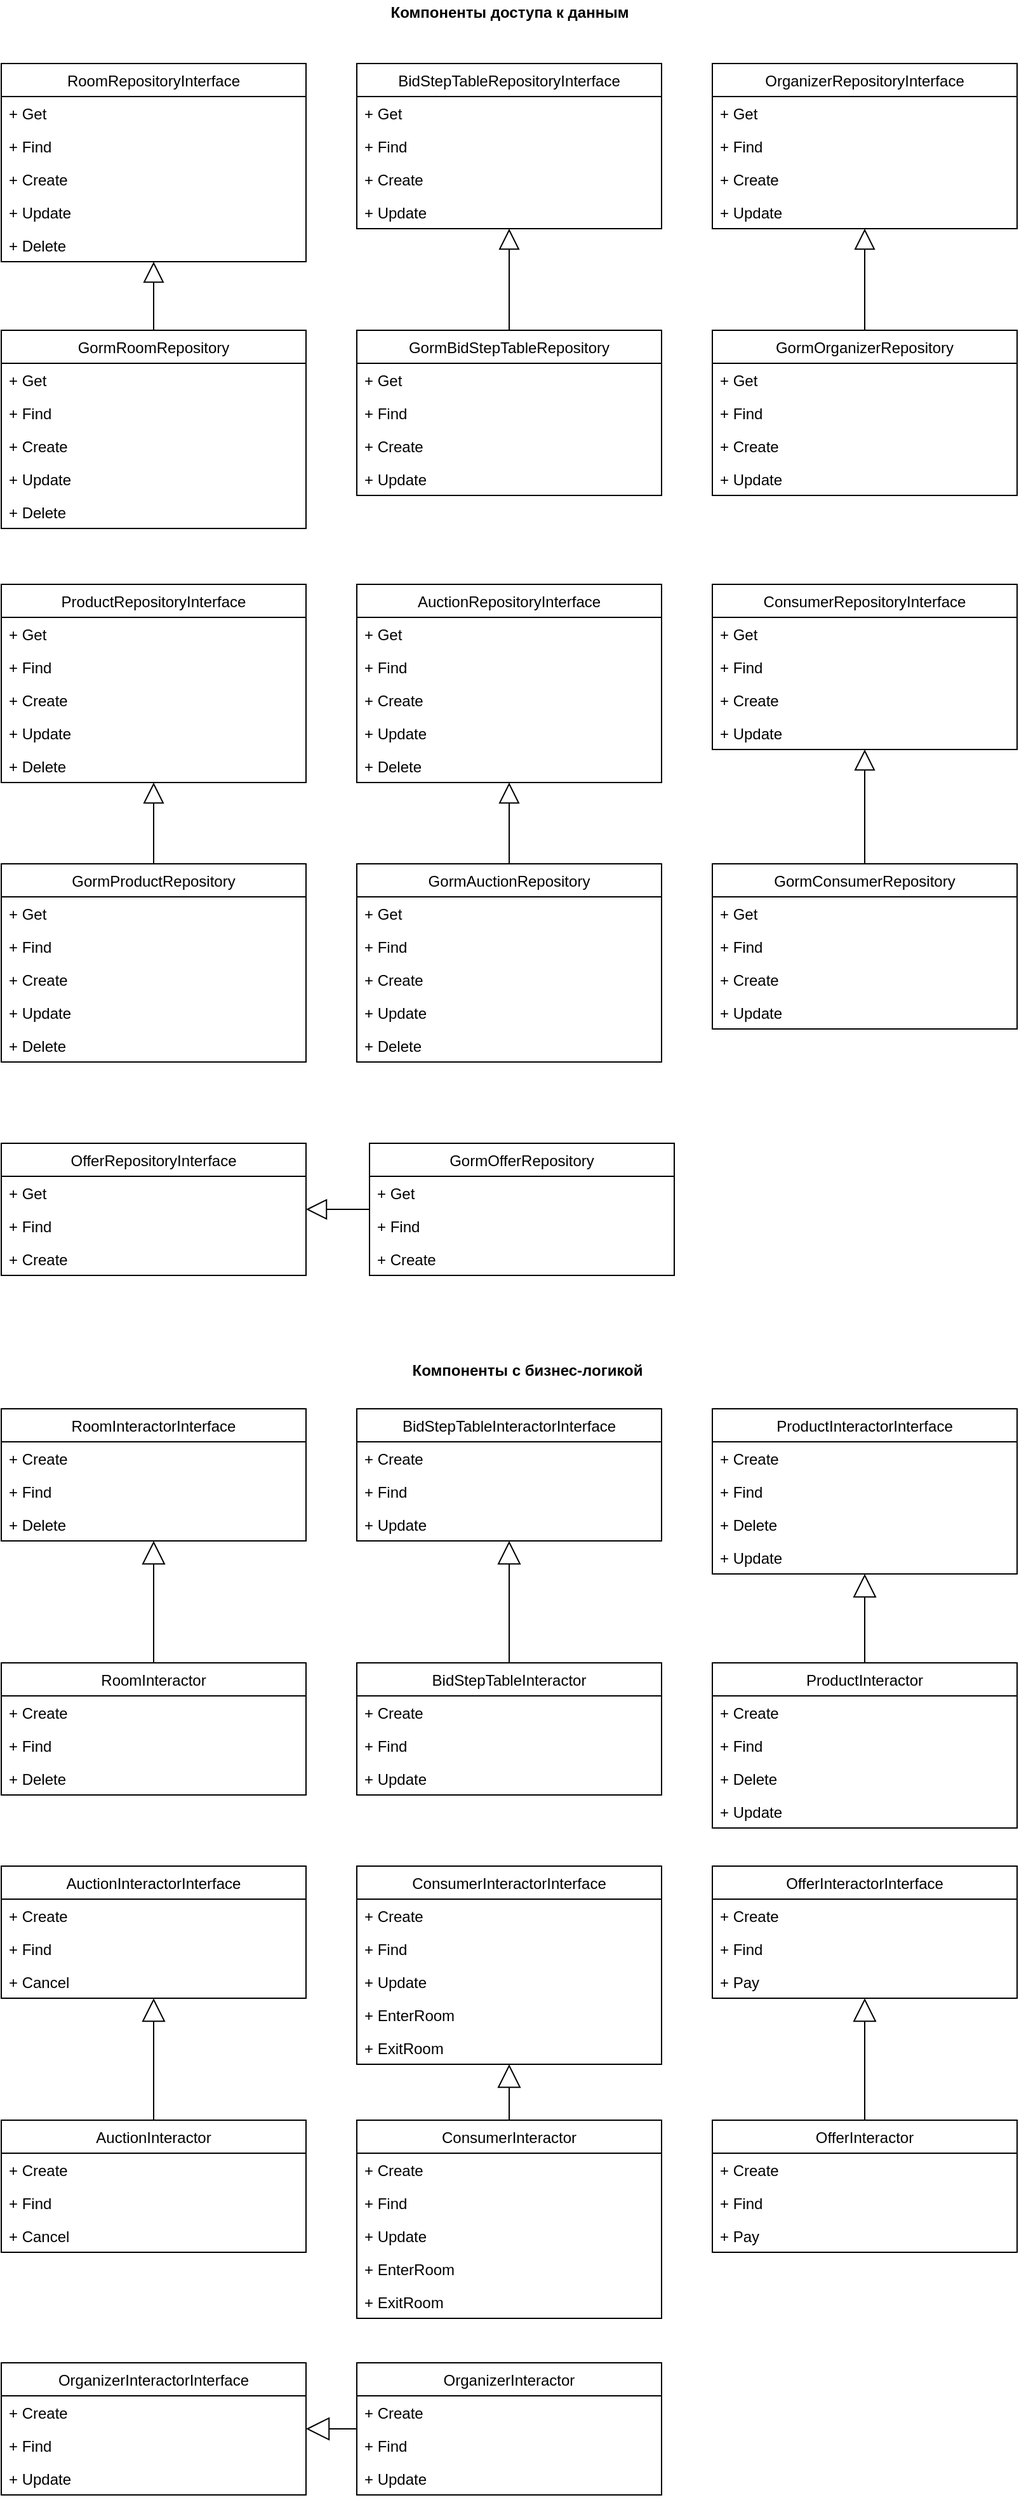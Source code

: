 <mxfile version="17.5.0" type="device"><diagram id="1EdDYHUcP6dk8ZHJQDpK" name="Page-1"><mxGraphModel dx="808" dy="583" grid="1" gridSize="10" guides="1" tooltips="1" connect="1" arrows="1" fold="1" page="1" pageScale="1" pageWidth="827" pageHeight="1169" math="0" shadow="0"><root><mxCell id="0"/><mxCell id="1" parent="0"/><mxCell id="aRIen4G2aJ0lKeGck7yN-6" value="RoomRepositoryInterface" style="swimlane;fontStyle=0;childLayout=stackLayout;horizontal=1;startSize=26;fillColor=none;horizontalStack=0;resizeParent=1;resizeParentMax=0;resizeLast=0;collapsible=1;marginBottom=0;" parent="1" vertex="1"><mxGeometry y="150" width="240" height="156" as="geometry"/></mxCell><mxCell id="aRIen4G2aJ0lKeGck7yN-12" value="+ Get" style="text;strokeColor=none;fillColor=none;align=left;verticalAlign=top;spacingLeft=4;spacingRight=4;overflow=hidden;rotatable=0;points=[[0,0.5],[1,0.5]];portConstraint=eastwest;" parent="aRIen4G2aJ0lKeGck7yN-6" vertex="1"><mxGeometry y="26" width="240" height="26" as="geometry"/></mxCell><mxCell id="aRIen4G2aJ0lKeGck7yN-26" value="+ Find" style="text;strokeColor=none;fillColor=none;align=left;verticalAlign=top;spacingLeft=4;spacingRight=4;overflow=hidden;rotatable=0;points=[[0,0.5],[1,0.5]];portConstraint=eastwest;" parent="aRIen4G2aJ0lKeGck7yN-6" vertex="1"><mxGeometry y="52" width="240" height="26" as="geometry"/></mxCell><mxCell id="aRIen4G2aJ0lKeGck7yN-9" value="+ Create" style="text;strokeColor=none;fillColor=none;align=left;verticalAlign=top;spacingLeft=4;spacingRight=4;overflow=hidden;rotatable=0;points=[[0,0.5],[1,0.5]];portConstraint=eastwest;" parent="aRIen4G2aJ0lKeGck7yN-6" vertex="1"><mxGeometry y="78" width="240" height="26" as="geometry"/></mxCell><mxCell id="yWlBC-J_F7Qb0hSJChbD-1" value="+ Update" style="text;strokeColor=none;fillColor=none;align=left;verticalAlign=top;spacingLeft=4;spacingRight=4;overflow=hidden;rotatable=0;points=[[0,0.5],[1,0.5]];portConstraint=eastwest;" vertex="1" parent="aRIen4G2aJ0lKeGck7yN-6"><mxGeometry y="104" width="240" height="26" as="geometry"/></mxCell><mxCell id="aRIen4G2aJ0lKeGck7yN-10" value="+ Delete" style="text;strokeColor=none;fillColor=none;align=left;verticalAlign=top;spacingLeft=4;spacingRight=4;overflow=hidden;rotatable=0;points=[[0,0.5],[1,0.5]];portConstraint=eastwest;" parent="aRIen4G2aJ0lKeGck7yN-6" vertex="1"><mxGeometry y="130" width="240" height="26" as="geometry"/></mxCell><mxCell id="aRIen4G2aJ0lKeGck7yN-19" style="edgeStyle=orthogonalEdgeStyle;rounded=0;orthogonalLoop=1;jettySize=auto;html=1;endArrow=block;endFill=0;endSize=14;" parent="1" source="aRIen4G2aJ0lKeGck7yN-14" target="aRIen4G2aJ0lKeGck7yN-6" edge="1"><mxGeometry relative="1" as="geometry"/></mxCell><mxCell id="aRIen4G2aJ0lKeGck7yN-14" value="GormRoomRepository" style="swimlane;fontStyle=0;childLayout=stackLayout;horizontal=1;startSize=26;fillColor=none;horizontalStack=0;resizeParent=1;resizeParentMax=0;resizeLast=0;collapsible=1;marginBottom=0;" parent="1" vertex="1"><mxGeometry y="360" width="240" height="156" as="geometry"/></mxCell><mxCell id="aRIen4G2aJ0lKeGck7yN-27" value="+ Get" style="text;strokeColor=none;fillColor=none;align=left;verticalAlign=top;spacingLeft=4;spacingRight=4;overflow=hidden;rotatable=0;points=[[0,0.5],[1,0.5]];portConstraint=eastwest;" parent="aRIen4G2aJ0lKeGck7yN-14" vertex="1"><mxGeometry y="26" width="240" height="26" as="geometry"/></mxCell><mxCell id="aRIen4G2aJ0lKeGck7yN-15" value="+ Find" style="text;strokeColor=none;fillColor=none;align=left;verticalAlign=top;spacingLeft=4;spacingRight=4;overflow=hidden;rotatable=0;points=[[0,0.5],[1,0.5]];portConstraint=eastwest;" parent="aRIen4G2aJ0lKeGck7yN-14" vertex="1"><mxGeometry y="52" width="240" height="26" as="geometry"/></mxCell><mxCell id="aRIen4G2aJ0lKeGck7yN-16" value="+ Create" style="text;strokeColor=none;fillColor=none;align=left;verticalAlign=top;spacingLeft=4;spacingRight=4;overflow=hidden;rotatable=0;points=[[0,0.5],[1,0.5]];portConstraint=eastwest;" parent="aRIen4G2aJ0lKeGck7yN-14" vertex="1"><mxGeometry y="78" width="240" height="26" as="geometry"/></mxCell><mxCell id="yWlBC-J_F7Qb0hSJChbD-2" value="+ Update" style="text;strokeColor=none;fillColor=none;align=left;verticalAlign=top;spacingLeft=4;spacingRight=4;overflow=hidden;rotatable=0;points=[[0,0.5],[1,0.5]];portConstraint=eastwest;" vertex="1" parent="aRIen4G2aJ0lKeGck7yN-14"><mxGeometry y="104" width="240" height="26" as="geometry"/></mxCell><mxCell id="aRIen4G2aJ0lKeGck7yN-17" value="+ Delete" style="text;strokeColor=none;fillColor=none;align=left;verticalAlign=top;spacingLeft=4;spacingRight=4;overflow=hidden;rotatable=0;points=[[0,0.5],[1,0.5]];portConstraint=eastwest;" parent="aRIen4G2aJ0lKeGck7yN-14" vertex="1"><mxGeometry y="130" width="240" height="26" as="geometry"/></mxCell><mxCell id="aRIen4G2aJ0lKeGck7yN-28" value="BidStepTableRepositoryInterface" style="swimlane;fontStyle=0;childLayout=stackLayout;horizontal=1;startSize=26;fillColor=none;horizontalStack=0;resizeParent=1;resizeParentMax=0;resizeLast=0;collapsible=1;marginBottom=0;" parent="1" vertex="1"><mxGeometry x="280" y="150" width="240" height="130" as="geometry"/></mxCell><mxCell id="aRIen4G2aJ0lKeGck7yN-29" value="+ Get" style="text;strokeColor=none;fillColor=none;align=left;verticalAlign=top;spacingLeft=4;spacingRight=4;overflow=hidden;rotatable=0;points=[[0,0.5],[1,0.5]];portConstraint=eastwest;" parent="aRIen4G2aJ0lKeGck7yN-28" vertex="1"><mxGeometry y="26" width="240" height="26" as="geometry"/></mxCell><mxCell id="aRIen4G2aJ0lKeGck7yN-30" value="+ Find" style="text;strokeColor=none;fillColor=none;align=left;verticalAlign=top;spacingLeft=4;spacingRight=4;overflow=hidden;rotatable=0;points=[[0,0.5],[1,0.5]];portConstraint=eastwest;" parent="aRIen4G2aJ0lKeGck7yN-28" vertex="1"><mxGeometry y="52" width="240" height="26" as="geometry"/></mxCell><mxCell id="aRIen4G2aJ0lKeGck7yN-31" value="+ Create" style="text;strokeColor=none;fillColor=none;align=left;verticalAlign=top;spacingLeft=4;spacingRight=4;overflow=hidden;rotatable=0;points=[[0,0.5],[1,0.5]];portConstraint=eastwest;" parent="aRIen4G2aJ0lKeGck7yN-28" vertex="1"><mxGeometry y="78" width="240" height="26" as="geometry"/></mxCell><mxCell id="yWlBC-J_F7Qb0hSJChbD-3" value="+ Update" style="text;strokeColor=none;fillColor=none;align=left;verticalAlign=top;spacingLeft=4;spacingRight=4;overflow=hidden;rotatable=0;points=[[0,0.5],[1,0.5]];portConstraint=eastwest;" vertex="1" parent="aRIen4G2aJ0lKeGck7yN-28"><mxGeometry y="104" width="240" height="26" as="geometry"/></mxCell><mxCell id="aRIen4G2aJ0lKeGck7yN-40" style="edgeStyle=orthogonalEdgeStyle;rounded=0;orthogonalLoop=1;jettySize=auto;html=1;endArrow=block;endFill=0;endSize=14;" parent="1" source="aRIen4G2aJ0lKeGck7yN-34" target="aRIen4G2aJ0lKeGck7yN-28" edge="1"><mxGeometry relative="1" as="geometry"/></mxCell><mxCell id="aRIen4G2aJ0lKeGck7yN-34" value="GormBidStepTableRepository" style="swimlane;fontStyle=0;childLayout=stackLayout;horizontal=1;startSize=26;fillColor=none;horizontalStack=0;resizeParent=1;resizeParentMax=0;resizeLast=0;collapsible=1;marginBottom=0;" parent="1" vertex="1"><mxGeometry x="280" y="360" width="240" height="130" as="geometry"/></mxCell><mxCell id="aRIen4G2aJ0lKeGck7yN-35" value="+ Get" style="text;strokeColor=none;fillColor=none;align=left;verticalAlign=top;spacingLeft=4;spacingRight=4;overflow=hidden;rotatable=0;points=[[0,0.5],[1,0.5]];portConstraint=eastwest;" parent="aRIen4G2aJ0lKeGck7yN-34" vertex="1"><mxGeometry y="26" width="240" height="26" as="geometry"/></mxCell><mxCell id="aRIen4G2aJ0lKeGck7yN-36" value="+ Find" style="text;strokeColor=none;fillColor=none;align=left;verticalAlign=top;spacingLeft=4;spacingRight=4;overflow=hidden;rotatable=0;points=[[0,0.5],[1,0.5]];portConstraint=eastwest;" parent="aRIen4G2aJ0lKeGck7yN-34" vertex="1"><mxGeometry y="52" width="240" height="26" as="geometry"/></mxCell><mxCell id="aRIen4G2aJ0lKeGck7yN-37" value="+ Create" style="text;strokeColor=none;fillColor=none;align=left;verticalAlign=top;spacingLeft=4;spacingRight=4;overflow=hidden;rotatable=0;points=[[0,0.5],[1,0.5]];portConstraint=eastwest;" parent="aRIen4G2aJ0lKeGck7yN-34" vertex="1"><mxGeometry y="78" width="240" height="26" as="geometry"/></mxCell><mxCell id="yWlBC-J_F7Qb0hSJChbD-4" value="+ Update" style="text;strokeColor=none;fillColor=none;align=left;verticalAlign=top;spacingLeft=4;spacingRight=4;overflow=hidden;rotatable=0;points=[[0,0.5],[1,0.5]];portConstraint=eastwest;" vertex="1" parent="aRIen4G2aJ0lKeGck7yN-34"><mxGeometry y="104" width="240" height="26" as="geometry"/></mxCell><mxCell id="aRIen4G2aJ0lKeGck7yN-63" value="ProductRepositoryInterface" style="swimlane;fontStyle=0;childLayout=stackLayout;horizontal=1;startSize=26;fillColor=none;horizontalStack=0;resizeParent=1;resizeParentMax=0;resizeLast=0;collapsible=1;marginBottom=0;" parent="1" vertex="1"><mxGeometry y="560" width="240" height="156" as="geometry"/></mxCell><mxCell id="aRIen4G2aJ0lKeGck7yN-64" value="+ Get" style="text;strokeColor=none;fillColor=none;align=left;verticalAlign=top;spacingLeft=4;spacingRight=4;overflow=hidden;rotatable=0;points=[[0,0.5],[1,0.5]];portConstraint=eastwest;" parent="aRIen4G2aJ0lKeGck7yN-63" vertex="1"><mxGeometry y="26" width="240" height="26" as="geometry"/></mxCell><mxCell id="aRIen4G2aJ0lKeGck7yN-65" value="+ Find" style="text;strokeColor=none;fillColor=none;align=left;verticalAlign=top;spacingLeft=4;spacingRight=4;overflow=hidden;rotatable=0;points=[[0,0.5],[1,0.5]];portConstraint=eastwest;" parent="aRIen4G2aJ0lKeGck7yN-63" vertex="1"><mxGeometry y="52" width="240" height="26" as="geometry"/></mxCell><mxCell id="aRIen4G2aJ0lKeGck7yN-66" value="+ Create" style="text;strokeColor=none;fillColor=none;align=left;verticalAlign=top;spacingLeft=4;spacingRight=4;overflow=hidden;rotatable=0;points=[[0,0.5],[1,0.5]];portConstraint=eastwest;" parent="aRIen4G2aJ0lKeGck7yN-63" vertex="1"><mxGeometry y="78" width="240" height="26" as="geometry"/></mxCell><mxCell id="aRIen4G2aJ0lKeGck7yN-67" value="+ Update" style="text;strokeColor=none;fillColor=none;align=left;verticalAlign=top;spacingLeft=4;spacingRight=4;overflow=hidden;rotatable=0;points=[[0,0.5],[1,0.5]];portConstraint=eastwest;" parent="aRIen4G2aJ0lKeGck7yN-63" vertex="1"><mxGeometry y="104" width="240" height="26" as="geometry"/></mxCell><mxCell id="aRIen4G2aJ0lKeGck7yN-68" value="+ Delete" style="text;strokeColor=none;fillColor=none;align=left;verticalAlign=top;spacingLeft=4;spacingRight=4;overflow=hidden;rotatable=0;points=[[0,0.5],[1,0.5]];portConstraint=eastwest;" parent="aRIen4G2aJ0lKeGck7yN-63" vertex="1"><mxGeometry y="130" width="240" height="26" as="geometry"/></mxCell><mxCell id="aRIen4G2aJ0lKeGck7yN-70" style="edgeStyle=orthogonalEdgeStyle;rounded=0;orthogonalLoop=1;jettySize=auto;html=1;endArrow=block;endFill=0;endSize=14;" parent="1" source="aRIen4G2aJ0lKeGck7yN-71" target="aRIen4G2aJ0lKeGck7yN-63" edge="1"><mxGeometry relative="1" as="geometry"/></mxCell><mxCell id="aRIen4G2aJ0lKeGck7yN-71" value="GormProductRepository" style="swimlane;fontStyle=0;childLayout=stackLayout;horizontal=1;startSize=26;fillColor=none;horizontalStack=0;resizeParent=1;resizeParentMax=0;resizeLast=0;collapsible=1;marginBottom=0;" parent="1" vertex="1"><mxGeometry y="780" width="240" height="156" as="geometry"/></mxCell><mxCell id="aRIen4G2aJ0lKeGck7yN-72" value="+ Get" style="text;strokeColor=none;fillColor=none;align=left;verticalAlign=top;spacingLeft=4;spacingRight=4;overflow=hidden;rotatable=0;points=[[0,0.5],[1,0.5]];portConstraint=eastwest;" parent="aRIen4G2aJ0lKeGck7yN-71" vertex="1"><mxGeometry y="26" width="240" height="26" as="geometry"/></mxCell><mxCell id="aRIen4G2aJ0lKeGck7yN-73" value="+ Find" style="text;strokeColor=none;fillColor=none;align=left;verticalAlign=top;spacingLeft=4;spacingRight=4;overflow=hidden;rotatable=0;points=[[0,0.5],[1,0.5]];portConstraint=eastwest;" parent="aRIen4G2aJ0lKeGck7yN-71" vertex="1"><mxGeometry y="52" width="240" height="26" as="geometry"/></mxCell><mxCell id="aRIen4G2aJ0lKeGck7yN-74" value="+ Create" style="text;strokeColor=none;fillColor=none;align=left;verticalAlign=top;spacingLeft=4;spacingRight=4;overflow=hidden;rotatable=0;points=[[0,0.5],[1,0.5]];portConstraint=eastwest;" parent="aRIen4G2aJ0lKeGck7yN-71" vertex="1"><mxGeometry y="78" width="240" height="26" as="geometry"/></mxCell><mxCell id="aRIen4G2aJ0lKeGck7yN-75" value="+ Update" style="text;strokeColor=none;fillColor=none;align=left;verticalAlign=top;spacingLeft=4;spacingRight=4;overflow=hidden;rotatable=0;points=[[0,0.5],[1,0.5]];portConstraint=eastwest;" parent="aRIen4G2aJ0lKeGck7yN-71" vertex="1"><mxGeometry y="104" width="240" height="26" as="geometry"/></mxCell><mxCell id="aRIen4G2aJ0lKeGck7yN-76" value="+ Delete" style="text;strokeColor=none;fillColor=none;align=left;verticalAlign=top;spacingLeft=4;spacingRight=4;overflow=hidden;rotatable=0;points=[[0,0.5],[1,0.5]];portConstraint=eastwest;" parent="aRIen4G2aJ0lKeGck7yN-71" vertex="1"><mxGeometry y="130" width="240" height="26" as="geometry"/></mxCell><mxCell id="aRIen4G2aJ0lKeGck7yN-93" value="AuctionRepositoryInterface" style="swimlane;fontStyle=0;childLayout=stackLayout;horizontal=1;startSize=26;fillColor=none;horizontalStack=0;resizeParent=1;resizeParentMax=0;resizeLast=0;collapsible=1;marginBottom=0;" parent="1" vertex="1"><mxGeometry x="280" y="560" width="240" height="156" as="geometry"/></mxCell><mxCell id="aRIen4G2aJ0lKeGck7yN-94" value="+ Get" style="text;strokeColor=none;fillColor=none;align=left;verticalAlign=top;spacingLeft=4;spacingRight=4;overflow=hidden;rotatable=0;points=[[0,0.5],[1,0.5]];portConstraint=eastwest;" parent="aRIen4G2aJ0lKeGck7yN-93" vertex="1"><mxGeometry y="26" width="240" height="26" as="geometry"/></mxCell><mxCell id="aRIen4G2aJ0lKeGck7yN-95" value="+ Find" style="text;strokeColor=none;fillColor=none;align=left;verticalAlign=top;spacingLeft=4;spacingRight=4;overflow=hidden;rotatable=0;points=[[0,0.5],[1,0.5]];portConstraint=eastwest;" parent="aRIen4G2aJ0lKeGck7yN-93" vertex="1"><mxGeometry y="52" width="240" height="26" as="geometry"/></mxCell><mxCell id="aRIen4G2aJ0lKeGck7yN-96" value="+ Create" style="text;strokeColor=none;fillColor=none;align=left;verticalAlign=top;spacingLeft=4;spacingRight=4;overflow=hidden;rotatable=0;points=[[0,0.5],[1,0.5]];portConstraint=eastwest;" parent="aRIen4G2aJ0lKeGck7yN-93" vertex="1"><mxGeometry y="78" width="240" height="26" as="geometry"/></mxCell><mxCell id="aRIen4G2aJ0lKeGck7yN-97" value="+ Update" style="text;strokeColor=none;fillColor=none;align=left;verticalAlign=top;spacingLeft=4;spacingRight=4;overflow=hidden;rotatable=0;points=[[0,0.5],[1,0.5]];portConstraint=eastwest;" parent="aRIen4G2aJ0lKeGck7yN-93" vertex="1"><mxGeometry y="104" width="240" height="26" as="geometry"/></mxCell><mxCell id="aRIen4G2aJ0lKeGck7yN-98" value="+ Delete" style="text;strokeColor=none;fillColor=none;align=left;verticalAlign=top;spacingLeft=4;spacingRight=4;overflow=hidden;rotatable=0;points=[[0,0.5],[1,0.5]];portConstraint=eastwest;" parent="aRIen4G2aJ0lKeGck7yN-93" vertex="1"><mxGeometry y="130" width="240" height="26" as="geometry"/></mxCell><mxCell id="aRIen4G2aJ0lKeGck7yN-100" style="edgeStyle=orthogonalEdgeStyle;rounded=0;orthogonalLoop=1;jettySize=auto;html=1;endArrow=block;endFill=0;endSize=14;" parent="1" source="aRIen4G2aJ0lKeGck7yN-101" target="aRIen4G2aJ0lKeGck7yN-93" edge="1"><mxGeometry relative="1" as="geometry"/></mxCell><mxCell id="aRIen4G2aJ0lKeGck7yN-101" value="GormAuctionRepository" style="swimlane;fontStyle=0;childLayout=stackLayout;horizontal=1;startSize=26;fillColor=none;horizontalStack=0;resizeParent=1;resizeParentMax=0;resizeLast=0;collapsible=1;marginBottom=0;" parent="1" vertex="1"><mxGeometry x="280" y="780" width="240" height="156" as="geometry"/></mxCell><mxCell id="aRIen4G2aJ0lKeGck7yN-102" value="+ Get" style="text;strokeColor=none;fillColor=none;align=left;verticalAlign=top;spacingLeft=4;spacingRight=4;overflow=hidden;rotatable=0;points=[[0,0.5],[1,0.5]];portConstraint=eastwest;" parent="aRIen4G2aJ0lKeGck7yN-101" vertex="1"><mxGeometry y="26" width="240" height="26" as="geometry"/></mxCell><mxCell id="aRIen4G2aJ0lKeGck7yN-103" value="+ Find" style="text;strokeColor=none;fillColor=none;align=left;verticalAlign=top;spacingLeft=4;spacingRight=4;overflow=hidden;rotatable=0;points=[[0,0.5],[1,0.5]];portConstraint=eastwest;" parent="aRIen4G2aJ0lKeGck7yN-101" vertex="1"><mxGeometry y="52" width="240" height="26" as="geometry"/></mxCell><mxCell id="aRIen4G2aJ0lKeGck7yN-104" value="+ Create" style="text;strokeColor=none;fillColor=none;align=left;verticalAlign=top;spacingLeft=4;spacingRight=4;overflow=hidden;rotatable=0;points=[[0,0.5],[1,0.5]];portConstraint=eastwest;" parent="aRIen4G2aJ0lKeGck7yN-101" vertex="1"><mxGeometry y="78" width="240" height="26" as="geometry"/></mxCell><mxCell id="aRIen4G2aJ0lKeGck7yN-105" value="+ Update" style="text;strokeColor=none;fillColor=none;align=left;verticalAlign=top;spacingLeft=4;spacingRight=4;overflow=hidden;rotatable=0;points=[[0,0.5],[1,0.5]];portConstraint=eastwest;" parent="aRIen4G2aJ0lKeGck7yN-101" vertex="1"><mxGeometry y="104" width="240" height="26" as="geometry"/></mxCell><mxCell id="aRIen4G2aJ0lKeGck7yN-106" value="+ Delete" style="text;strokeColor=none;fillColor=none;align=left;verticalAlign=top;spacingLeft=4;spacingRight=4;overflow=hidden;rotatable=0;points=[[0,0.5],[1,0.5]];portConstraint=eastwest;" parent="aRIen4G2aJ0lKeGck7yN-101" vertex="1"><mxGeometry y="130" width="240" height="26" as="geometry"/></mxCell><mxCell id="aRIen4G2aJ0lKeGck7yN-112" value="ConsumerRepositoryInterface" style="swimlane;fontStyle=0;childLayout=stackLayout;horizontal=1;startSize=26;fillColor=none;horizontalStack=0;resizeParent=1;resizeParentMax=0;resizeLast=0;collapsible=1;marginBottom=0;" parent="1" vertex="1"><mxGeometry x="560" y="560" width="240" height="130" as="geometry"/></mxCell><mxCell id="aRIen4G2aJ0lKeGck7yN-113" value="+ Get" style="text;strokeColor=none;fillColor=none;align=left;verticalAlign=top;spacingLeft=4;spacingRight=4;overflow=hidden;rotatable=0;points=[[0,0.5],[1,0.5]];portConstraint=eastwest;" parent="aRIen4G2aJ0lKeGck7yN-112" vertex="1"><mxGeometry y="26" width="240" height="26" as="geometry"/></mxCell><mxCell id="aRIen4G2aJ0lKeGck7yN-114" value="+ Find" style="text;strokeColor=none;fillColor=none;align=left;verticalAlign=top;spacingLeft=4;spacingRight=4;overflow=hidden;rotatable=0;points=[[0,0.5],[1,0.5]];portConstraint=eastwest;" parent="aRIen4G2aJ0lKeGck7yN-112" vertex="1"><mxGeometry y="52" width="240" height="26" as="geometry"/></mxCell><mxCell id="aRIen4G2aJ0lKeGck7yN-115" value="+ Create" style="text;strokeColor=none;fillColor=none;align=left;verticalAlign=top;spacingLeft=4;spacingRight=4;overflow=hidden;rotatable=0;points=[[0,0.5],[1,0.5]];portConstraint=eastwest;" parent="aRIen4G2aJ0lKeGck7yN-112" vertex="1"><mxGeometry y="78" width="240" height="26" as="geometry"/></mxCell><mxCell id="aRIen4G2aJ0lKeGck7yN-116" value="+ Update" style="text;strokeColor=none;fillColor=none;align=left;verticalAlign=top;spacingLeft=4;spacingRight=4;overflow=hidden;rotatable=0;points=[[0,0.5],[1,0.5]];portConstraint=eastwest;" parent="aRIen4G2aJ0lKeGck7yN-112" vertex="1"><mxGeometry y="104" width="240" height="26" as="geometry"/></mxCell><mxCell id="aRIen4G2aJ0lKeGck7yN-118" style="edgeStyle=orthogonalEdgeStyle;rounded=0;orthogonalLoop=1;jettySize=auto;html=1;endArrow=block;endFill=0;endSize=14;" parent="1" source="aRIen4G2aJ0lKeGck7yN-119" target="aRIen4G2aJ0lKeGck7yN-112" edge="1"><mxGeometry relative="1" as="geometry"/></mxCell><mxCell id="aRIen4G2aJ0lKeGck7yN-119" value="GormConsumerRepository" style="swimlane;fontStyle=0;childLayout=stackLayout;horizontal=1;startSize=26;fillColor=none;horizontalStack=0;resizeParent=1;resizeParentMax=0;resizeLast=0;collapsible=1;marginBottom=0;" parent="1" vertex="1"><mxGeometry x="560" y="780" width="240" height="130" as="geometry"/></mxCell><mxCell id="aRIen4G2aJ0lKeGck7yN-120" value="+ Get" style="text;strokeColor=none;fillColor=none;align=left;verticalAlign=top;spacingLeft=4;spacingRight=4;overflow=hidden;rotatable=0;points=[[0,0.5],[1,0.5]];portConstraint=eastwest;" parent="aRIen4G2aJ0lKeGck7yN-119" vertex="1"><mxGeometry y="26" width="240" height="26" as="geometry"/></mxCell><mxCell id="aRIen4G2aJ0lKeGck7yN-121" value="+ Find" style="text;strokeColor=none;fillColor=none;align=left;verticalAlign=top;spacingLeft=4;spacingRight=4;overflow=hidden;rotatable=0;points=[[0,0.5],[1,0.5]];portConstraint=eastwest;" parent="aRIen4G2aJ0lKeGck7yN-119" vertex="1"><mxGeometry y="52" width="240" height="26" as="geometry"/></mxCell><mxCell id="aRIen4G2aJ0lKeGck7yN-122" value="+ Create" style="text;strokeColor=none;fillColor=none;align=left;verticalAlign=top;spacingLeft=4;spacingRight=4;overflow=hidden;rotatable=0;points=[[0,0.5],[1,0.5]];portConstraint=eastwest;" parent="aRIen4G2aJ0lKeGck7yN-119" vertex="1"><mxGeometry y="78" width="240" height="26" as="geometry"/></mxCell><mxCell id="aRIen4G2aJ0lKeGck7yN-123" value="+ Update" style="text;strokeColor=none;fillColor=none;align=left;verticalAlign=top;spacingLeft=4;spacingRight=4;overflow=hidden;rotatable=0;points=[[0,0.5],[1,0.5]];portConstraint=eastwest;" parent="aRIen4G2aJ0lKeGck7yN-119" vertex="1"><mxGeometry y="104" width="240" height="26" as="geometry"/></mxCell><mxCell id="aRIen4G2aJ0lKeGck7yN-125" value="OfferRepositoryInterface" style="swimlane;fontStyle=0;childLayout=stackLayout;horizontal=1;startSize=26;fillColor=none;horizontalStack=0;resizeParent=1;resizeParentMax=0;resizeLast=0;collapsible=1;marginBottom=0;" parent="1" vertex="1"><mxGeometry y="1000" width="240" height="104" as="geometry"/></mxCell><mxCell id="aRIen4G2aJ0lKeGck7yN-126" value="+ Get" style="text;strokeColor=none;fillColor=none;align=left;verticalAlign=top;spacingLeft=4;spacingRight=4;overflow=hidden;rotatable=0;points=[[0,0.5],[1,0.5]];portConstraint=eastwest;" parent="aRIen4G2aJ0lKeGck7yN-125" vertex="1"><mxGeometry y="26" width="240" height="26" as="geometry"/></mxCell><mxCell id="aRIen4G2aJ0lKeGck7yN-127" value="+ Find" style="text;strokeColor=none;fillColor=none;align=left;verticalAlign=top;spacingLeft=4;spacingRight=4;overflow=hidden;rotatable=0;points=[[0,0.5],[1,0.5]];portConstraint=eastwest;" parent="aRIen4G2aJ0lKeGck7yN-125" vertex="1"><mxGeometry y="52" width="240" height="26" as="geometry"/></mxCell><mxCell id="aRIen4G2aJ0lKeGck7yN-128" value="+ Create" style="text;strokeColor=none;fillColor=none;align=left;verticalAlign=top;spacingLeft=4;spacingRight=4;overflow=hidden;rotatable=0;points=[[0,0.5],[1,0.5]];portConstraint=eastwest;" parent="aRIen4G2aJ0lKeGck7yN-125" vertex="1"><mxGeometry y="78" width="240" height="26" as="geometry"/></mxCell><mxCell id="aRIen4G2aJ0lKeGck7yN-130" style="edgeStyle=orthogonalEdgeStyle;rounded=0;orthogonalLoop=1;jettySize=auto;html=1;endArrow=block;endFill=0;endSize=14;" parent="1" source="aRIen4G2aJ0lKeGck7yN-131" target="aRIen4G2aJ0lKeGck7yN-125" edge="1"><mxGeometry relative="1" as="geometry"/></mxCell><mxCell id="aRIen4G2aJ0lKeGck7yN-131" value="GormOfferRepository" style="swimlane;fontStyle=0;childLayout=stackLayout;horizontal=1;startSize=26;fillColor=none;horizontalStack=0;resizeParent=1;resizeParentMax=0;resizeLast=0;collapsible=1;marginBottom=0;" parent="1" vertex="1"><mxGeometry x="290" y="1000" width="240" height="104" as="geometry"/></mxCell><mxCell id="aRIen4G2aJ0lKeGck7yN-132" value="+ Get" style="text;strokeColor=none;fillColor=none;align=left;verticalAlign=top;spacingLeft=4;spacingRight=4;overflow=hidden;rotatable=0;points=[[0,0.5],[1,0.5]];portConstraint=eastwest;" parent="aRIen4G2aJ0lKeGck7yN-131" vertex="1"><mxGeometry y="26" width="240" height="26" as="geometry"/></mxCell><mxCell id="aRIen4G2aJ0lKeGck7yN-133" value="+ Find" style="text;strokeColor=none;fillColor=none;align=left;verticalAlign=top;spacingLeft=4;spacingRight=4;overflow=hidden;rotatable=0;points=[[0,0.5],[1,0.5]];portConstraint=eastwest;" parent="aRIen4G2aJ0lKeGck7yN-131" vertex="1"><mxGeometry y="52" width="240" height="26" as="geometry"/></mxCell><mxCell id="aRIen4G2aJ0lKeGck7yN-134" value="+ Create" style="text;strokeColor=none;fillColor=none;align=left;verticalAlign=top;spacingLeft=4;spacingRight=4;overflow=hidden;rotatable=0;points=[[0,0.5],[1,0.5]];portConstraint=eastwest;" parent="aRIen4G2aJ0lKeGck7yN-131" vertex="1"><mxGeometry y="78" width="240" height="26" as="geometry"/></mxCell><mxCell id="aRIen4G2aJ0lKeGck7yN-136" value="&lt;b&gt;Компоненты доступа к данным&lt;/b&gt;" style="text;html=1;align=center;verticalAlign=middle;resizable=0;points=[];autosize=1;strokeColor=none;fillColor=none;" parent="1" vertex="1"><mxGeometry x="300" y="100" width="200" height="20" as="geometry"/></mxCell><mxCell id="aRIen4G2aJ0lKeGck7yN-137" value="&lt;b&gt;Компоненты с бизнес-логикой&lt;/b&gt;" style="text;html=1;align=center;verticalAlign=middle;resizable=0;points=[];autosize=1;strokeColor=none;fillColor=none;" parent="1" vertex="1"><mxGeometry x="314" y="1169" width="200" height="20" as="geometry"/></mxCell><mxCell id="aRIen4G2aJ0lKeGck7yN-139" value="RoomInteractorInterface" style="swimlane;fontStyle=0;childLayout=stackLayout;horizontal=1;startSize=26;fillColor=none;horizontalStack=0;resizeParent=1;resizeParentMax=0;resizeLast=0;collapsible=1;marginBottom=0;" parent="1" vertex="1"><mxGeometry y="1209" width="240" height="104" as="geometry"/></mxCell><mxCell id="aRIen4G2aJ0lKeGck7yN-140" value="+ Create" style="text;strokeColor=none;fillColor=none;align=left;verticalAlign=top;spacingLeft=4;spacingRight=4;overflow=hidden;rotatable=0;points=[[0,0.5],[1,0.5]];portConstraint=eastwest;" parent="aRIen4G2aJ0lKeGck7yN-139" vertex="1"><mxGeometry y="26" width="240" height="26" as="geometry"/></mxCell><mxCell id="aRIen4G2aJ0lKeGck7yN-144" value="+ Find" style="text;strokeColor=none;fillColor=none;align=left;verticalAlign=top;spacingLeft=4;spacingRight=4;overflow=hidden;rotatable=0;points=[[0,0.5],[1,0.5]];portConstraint=eastwest;" parent="aRIen4G2aJ0lKeGck7yN-139" vertex="1"><mxGeometry y="52" width="240" height="26" as="geometry"/></mxCell><mxCell id="aRIen4G2aJ0lKeGck7yN-145" value="+ Delete" style="text;strokeColor=none;fillColor=none;align=left;verticalAlign=top;spacingLeft=4;spacingRight=4;overflow=hidden;rotatable=0;points=[[0,0.5],[1,0.5]];portConstraint=eastwest;" parent="aRIen4G2aJ0lKeGck7yN-139" vertex="1"><mxGeometry y="78" width="240" height="26" as="geometry"/></mxCell><mxCell id="aRIen4G2aJ0lKeGck7yN-146" value="BidStepTableInteractorInterface" style="swimlane;fontStyle=0;childLayout=stackLayout;horizontal=1;startSize=26;fillColor=none;horizontalStack=0;resizeParent=1;resizeParentMax=0;resizeLast=0;collapsible=1;marginBottom=0;" parent="1" vertex="1"><mxGeometry x="280" y="1209" width="240" height="104" as="geometry"/></mxCell><mxCell id="aRIen4G2aJ0lKeGck7yN-147" value="+ Create" style="text;strokeColor=none;fillColor=none;align=left;verticalAlign=top;spacingLeft=4;spacingRight=4;overflow=hidden;rotatable=0;points=[[0,0.5],[1,0.5]];portConstraint=eastwest;" parent="aRIen4G2aJ0lKeGck7yN-146" vertex="1"><mxGeometry y="26" width="240" height="26" as="geometry"/></mxCell><mxCell id="aRIen4G2aJ0lKeGck7yN-148" value="+ Find" style="text;strokeColor=none;fillColor=none;align=left;verticalAlign=top;spacingLeft=4;spacingRight=4;overflow=hidden;rotatable=0;points=[[0,0.5],[1,0.5]];portConstraint=eastwest;" parent="aRIen4G2aJ0lKeGck7yN-146" vertex="1"><mxGeometry y="52" width="240" height="26" as="geometry"/></mxCell><mxCell id="aRIen4G2aJ0lKeGck7yN-149" value="+ Update" style="text;strokeColor=none;fillColor=none;align=left;verticalAlign=top;spacingLeft=4;spacingRight=4;overflow=hidden;rotatable=0;points=[[0,0.5],[1,0.5]];portConstraint=eastwest;" parent="aRIen4G2aJ0lKeGck7yN-146" vertex="1"><mxGeometry y="78" width="240" height="26" as="geometry"/></mxCell><mxCell id="aRIen4G2aJ0lKeGck7yN-150" value="ProductInteractorInterface" style="swimlane;fontStyle=0;childLayout=stackLayout;horizontal=1;startSize=26;fillColor=none;horizontalStack=0;resizeParent=1;resizeParentMax=0;resizeLast=0;collapsible=1;marginBottom=0;" parent="1" vertex="1"><mxGeometry x="560" y="1209" width="240" height="130" as="geometry"/></mxCell><mxCell id="aRIen4G2aJ0lKeGck7yN-151" value="+ Create" style="text;strokeColor=none;fillColor=none;align=left;verticalAlign=top;spacingLeft=4;spacingRight=4;overflow=hidden;rotatable=0;points=[[0,0.5],[1,0.5]];portConstraint=eastwest;" parent="aRIen4G2aJ0lKeGck7yN-150" vertex="1"><mxGeometry y="26" width="240" height="26" as="geometry"/></mxCell><mxCell id="aRIen4G2aJ0lKeGck7yN-154" value="+ Find" style="text;strokeColor=none;fillColor=none;align=left;verticalAlign=top;spacingLeft=4;spacingRight=4;overflow=hidden;rotatable=0;points=[[0,0.5],[1,0.5]];portConstraint=eastwest;" parent="aRIen4G2aJ0lKeGck7yN-150" vertex="1"><mxGeometry y="52" width="240" height="26" as="geometry"/></mxCell><mxCell id="aRIen4G2aJ0lKeGck7yN-152" value="+ Delete" style="text;strokeColor=none;fillColor=none;align=left;verticalAlign=top;spacingLeft=4;spacingRight=4;overflow=hidden;rotatable=0;points=[[0,0.5],[1,0.5]];portConstraint=eastwest;" parent="aRIen4G2aJ0lKeGck7yN-150" vertex="1"><mxGeometry y="78" width="240" height="26" as="geometry"/></mxCell><mxCell id="aRIen4G2aJ0lKeGck7yN-153" value="+ Update" style="text;strokeColor=none;fillColor=none;align=left;verticalAlign=top;spacingLeft=4;spacingRight=4;overflow=hidden;rotatable=0;points=[[0,0.5],[1,0.5]];portConstraint=eastwest;" parent="aRIen4G2aJ0lKeGck7yN-150" vertex="1"><mxGeometry y="104" width="240" height="26" as="geometry"/></mxCell><mxCell id="aRIen4G2aJ0lKeGck7yN-155" value="AuctionInteractorInterface" style="swimlane;fontStyle=0;childLayout=stackLayout;horizontal=1;startSize=26;fillColor=none;horizontalStack=0;resizeParent=1;resizeParentMax=0;resizeLast=0;collapsible=1;marginBottom=0;" parent="1" vertex="1"><mxGeometry y="1569" width="240" height="104" as="geometry"/></mxCell><mxCell id="aRIen4G2aJ0lKeGck7yN-156" value="+ Create" style="text;strokeColor=none;fillColor=none;align=left;verticalAlign=top;spacingLeft=4;spacingRight=4;overflow=hidden;rotatable=0;points=[[0,0.5],[1,0.5]];portConstraint=eastwest;" parent="aRIen4G2aJ0lKeGck7yN-155" vertex="1"><mxGeometry y="26" width="240" height="26" as="geometry"/></mxCell><mxCell id="aRIen4G2aJ0lKeGck7yN-157" value="+ Find" style="text;strokeColor=none;fillColor=none;align=left;verticalAlign=top;spacingLeft=4;spacingRight=4;overflow=hidden;rotatable=0;points=[[0,0.5],[1,0.5]];portConstraint=eastwest;" parent="aRIen4G2aJ0lKeGck7yN-155" vertex="1"><mxGeometry y="52" width="240" height="26" as="geometry"/></mxCell><mxCell id="aRIen4G2aJ0lKeGck7yN-158" value="+ Cancel" style="text;strokeColor=none;fillColor=none;align=left;verticalAlign=top;spacingLeft=4;spacingRight=4;overflow=hidden;rotatable=0;points=[[0,0.5],[1,0.5]];portConstraint=eastwest;" parent="aRIen4G2aJ0lKeGck7yN-155" vertex="1"><mxGeometry y="78" width="240" height="26" as="geometry"/></mxCell><mxCell id="aRIen4G2aJ0lKeGck7yN-159" value="ConsumerInteractorInterface" style="swimlane;fontStyle=0;childLayout=stackLayout;horizontal=1;startSize=26;fillColor=none;horizontalStack=0;resizeParent=1;resizeParentMax=0;resizeLast=0;collapsible=1;marginBottom=0;" parent="1" vertex="1"><mxGeometry x="280" y="1569" width="240" height="156" as="geometry"/></mxCell><mxCell id="aRIen4G2aJ0lKeGck7yN-160" value="+ Create" style="text;strokeColor=none;fillColor=none;align=left;verticalAlign=top;spacingLeft=4;spacingRight=4;overflow=hidden;rotatable=0;points=[[0,0.5],[1,0.5]];portConstraint=eastwest;" parent="aRIen4G2aJ0lKeGck7yN-159" vertex="1"><mxGeometry y="26" width="240" height="26" as="geometry"/></mxCell><mxCell id="aRIen4G2aJ0lKeGck7yN-161" value="+ Find" style="text;strokeColor=none;fillColor=none;align=left;verticalAlign=top;spacingLeft=4;spacingRight=4;overflow=hidden;rotatable=0;points=[[0,0.5],[1,0.5]];portConstraint=eastwest;" parent="aRIen4G2aJ0lKeGck7yN-159" vertex="1"><mxGeometry y="52" width="240" height="26" as="geometry"/></mxCell><mxCell id="yWlBC-J_F7Qb0hSJChbD-5" value="+ Update" style="text;strokeColor=none;fillColor=none;align=left;verticalAlign=top;spacingLeft=4;spacingRight=4;overflow=hidden;rotatable=0;points=[[0,0.5],[1,0.5]];portConstraint=eastwest;" vertex="1" parent="aRIen4G2aJ0lKeGck7yN-159"><mxGeometry y="78" width="240" height="26" as="geometry"/></mxCell><mxCell id="aRIen4G2aJ0lKeGck7yN-162" value="+ EnterRoom" style="text;strokeColor=none;fillColor=none;align=left;verticalAlign=top;spacingLeft=4;spacingRight=4;overflow=hidden;rotatable=0;points=[[0,0.5],[1,0.5]];portConstraint=eastwest;" parent="aRIen4G2aJ0lKeGck7yN-159" vertex="1"><mxGeometry y="104" width="240" height="26" as="geometry"/></mxCell><mxCell id="aRIen4G2aJ0lKeGck7yN-167" value="+ ExitRoom" style="text;strokeColor=none;fillColor=none;align=left;verticalAlign=top;spacingLeft=4;spacingRight=4;overflow=hidden;rotatable=0;points=[[0,0.5],[1,0.5]];portConstraint=eastwest;" parent="aRIen4G2aJ0lKeGck7yN-159" vertex="1"><mxGeometry y="130" width="240" height="26" as="geometry"/></mxCell><mxCell id="aRIen4G2aJ0lKeGck7yN-169" value="OrganizerRepositoryInterface" style="swimlane;fontStyle=0;childLayout=stackLayout;horizontal=1;startSize=26;fillColor=none;horizontalStack=0;resizeParent=1;resizeParentMax=0;resizeLast=0;collapsible=1;marginBottom=0;" parent="1" vertex="1"><mxGeometry x="560" y="150" width="240" height="130" as="geometry"/></mxCell><mxCell id="aRIen4G2aJ0lKeGck7yN-170" value="+ Get" style="text;strokeColor=none;fillColor=none;align=left;verticalAlign=top;spacingLeft=4;spacingRight=4;overflow=hidden;rotatable=0;points=[[0,0.5],[1,0.5]];portConstraint=eastwest;" parent="aRIen4G2aJ0lKeGck7yN-169" vertex="1"><mxGeometry y="26" width="240" height="26" as="geometry"/></mxCell><mxCell id="aRIen4G2aJ0lKeGck7yN-171" value="+ Find" style="text;strokeColor=none;fillColor=none;align=left;verticalAlign=top;spacingLeft=4;spacingRight=4;overflow=hidden;rotatable=0;points=[[0,0.5],[1,0.5]];portConstraint=eastwest;" parent="aRIen4G2aJ0lKeGck7yN-169" vertex="1"><mxGeometry y="52" width="240" height="26" as="geometry"/></mxCell><mxCell id="aRIen4G2aJ0lKeGck7yN-172" value="+ Create" style="text;strokeColor=none;fillColor=none;align=left;verticalAlign=top;spacingLeft=4;spacingRight=4;overflow=hidden;rotatable=0;points=[[0,0.5],[1,0.5]];portConstraint=eastwest;" parent="aRIen4G2aJ0lKeGck7yN-169" vertex="1"><mxGeometry y="78" width="240" height="26" as="geometry"/></mxCell><mxCell id="aRIen4G2aJ0lKeGck7yN-178" value="+ Update" style="text;strokeColor=none;fillColor=none;align=left;verticalAlign=top;spacingLeft=4;spacingRight=4;overflow=hidden;rotatable=0;points=[[0,0.5],[1,0.5]];portConstraint=eastwest;" parent="aRIen4G2aJ0lKeGck7yN-169" vertex="1"><mxGeometry y="104" width="240" height="26" as="geometry"/></mxCell><mxCell id="aRIen4G2aJ0lKeGck7yN-173" style="edgeStyle=orthogonalEdgeStyle;rounded=0;orthogonalLoop=1;jettySize=auto;html=1;endArrow=block;endFill=0;endSize=14;" parent="1" source="aRIen4G2aJ0lKeGck7yN-174" target="aRIen4G2aJ0lKeGck7yN-169" edge="1"><mxGeometry relative="1" as="geometry"/></mxCell><mxCell id="aRIen4G2aJ0lKeGck7yN-174" value="GormOrganizerRepository" style="swimlane;fontStyle=0;childLayout=stackLayout;horizontal=1;startSize=26;fillColor=none;horizontalStack=0;resizeParent=1;resizeParentMax=0;resizeLast=0;collapsible=1;marginBottom=0;" parent="1" vertex="1"><mxGeometry x="560" y="360" width="240" height="130" as="geometry"/></mxCell><mxCell id="aRIen4G2aJ0lKeGck7yN-175" value="+ Get" style="text;strokeColor=none;fillColor=none;align=left;verticalAlign=top;spacingLeft=4;spacingRight=4;overflow=hidden;rotatable=0;points=[[0,0.5],[1,0.5]];portConstraint=eastwest;" parent="aRIen4G2aJ0lKeGck7yN-174" vertex="1"><mxGeometry y="26" width="240" height="26" as="geometry"/></mxCell><mxCell id="aRIen4G2aJ0lKeGck7yN-176" value="+ Find" style="text;strokeColor=none;fillColor=none;align=left;verticalAlign=top;spacingLeft=4;spacingRight=4;overflow=hidden;rotatable=0;points=[[0,0.5],[1,0.5]];portConstraint=eastwest;" parent="aRIen4G2aJ0lKeGck7yN-174" vertex="1"><mxGeometry y="52" width="240" height="26" as="geometry"/></mxCell><mxCell id="aRIen4G2aJ0lKeGck7yN-177" value="+ Create" style="text;strokeColor=none;fillColor=none;align=left;verticalAlign=top;spacingLeft=4;spacingRight=4;overflow=hidden;rotatable=0;points=[[0,0.5],[1,0.5]];portConstraint=eastwest;" parent="aRIen4G2aJ0lKeGck7yN-174" vertex="1"><mxGeometry y="78" width="240" height="26" as="geometry"/></mxCell><mxCell id="aRIen4G2aJ0lKeGck7yN-179" value="+ Update" style="text;strokeColor=none;fillColor=none;align=left;verticalAlign=top;spacingLeft=4;spacingRight=4;overflow=hidden;rotatable=0;points=[[0,0.5],[1,0.5]];portConstraint=eastwest;" parent="aRIen4G2aJ0lKeGck7yN-174" vertex="1"><mxGeometry y="104" width="240" height="26" as="geometry"/></mxCell><mxCell id="aRIen4G2aJ0lKeGck7yN-181" value="OfferInteractorInterface" style="swimlane;fontStyle=0;childLayout=stackLayout;horizontal=1;startSize=26;fillColor=none;horizontalStack=0;resizeParent=1;resizeParentMax=0;resizeLast=0;collapsible=1;marginBottom=0;" parent="1" vertex="1"><mxGeometry x="560" y="1569" width="240" height="104" as="geometry"/></mxCell><mxCell id="aRIen4G2aJ0lKeGck7yN-182" value="+ Create" style="text;strokeColor=none;fillColor=none;align=left;verticalAlign=top;spacingLeft=4;spacingRight=4;overflow=hidden;rotatable=0;points=[[0,0.5],[1,0.5]];portConstraint=eastwest;" parent="aRIen4G2aJ0lKeGck7yN-181" vertex="1"><mxGeometry y="26" width="240" height="26" as="geometry"/></mxCell><mxCell id="aRIen4G2aJ0lKeGck7yN-183" value="+ Find" style="text;strokeColor=none;fillColor=none;align=left;verticalAlign=top;spacingLeft=4;spacingRight=4;overflow=hidden;rotatable=0;points=[[0,0.5],[1,0.5]];portConstraint=eastwest;" parent="aRIen4G2aJ0lKeGck7yN-181" vertex="1"><mxGeometry y="52" width="240" height="26" as="geometry"/></mxCell><mxCell id="aRIen4G2aJ0lKeGck7yN-184" value="+ Pay" style="text;strokeColor=none;fillColor=none;align=left;verticalAlign=top;spacingLeft=4;spacingRight=4;overflow=hidden;rotatable=0;points=[[0,0.5],[1,0.5]];portConstraint=eastwest;" parent="aRIen4G2aJ0lKeGck7yN-181" vertex="1"><mxGeometry y="78" width="240" height="26" as="geometry"/></mxCell><mxCell id="aRIen4G2aJ0lKeGck7yN-186" value="OrganizerInteractorInterface" style="swimlane;fontStyle=0;childLayout=stackLayout;horizontal=1;startSize=26;fillColor=none;horizontalStack=0;resizeParent=1;resizeParentMax=0;resizeLast=0;collapsible=1;marginBottom=0;" parent="1" vertex="1"><mxGeometry y="1960" width="240" height="104" as="geometry"/></mxCell><mxCell id="aRIen4G2aJ0lKeGck7yN-187" value="+ Create" style="text;strokeColor=none;fillColor=none;align=left;verticalAlign=top;spacingLeft=4;spacingRight=4;overflow=hidden;rotatable=0;points=[[0,0.5],[1,0.5]];portConstraint=eastwest;" parent="aRIen4G2aJ0lKeGck7yN-186" vertex="1"><mxGeometry y="26" width="240" height="26" as="geometry"/></mxCell><mxCell id="aRIen4G2aJ0lKeGck7yN-188" value="+ Find" style="text;strokeColor=none;fillColor=none;align=left;verticalAlign=top;spacingLeft=4;spacingRight=4;overflow=hidden;rotatable=0;points=[[0,0.5],[1,0.5]];portConstraint=eastwest;" parent="aRIen4G2aJ0lKeGck7yN-186" vertex="1"><mxGeometry y="52" width="240" height="26" as="geometry"/></mxCell><mxCell id="aRIen4G2aJ0lKeGck7yN-190" value="+ Update" style="text;strokeColor=none;fillColor=none;align=left;verticalAlign=top;spacingLeft=4;spacingRight=4;overflow=hidden;rotatable=0;points=[[0,0.5],[1,0.5]];portConstraint=eastwest;" parent="aRIen4G2aJ0lKeGck7yN-186" vertex="1"><mxGeometry y="78" width="240" height="26" as="geometry"/></mxCell><mxCell id="eLO9UtGat2_yuDePX3yN-5" style="edgeStyle=orthogonalEdgeStyle;rounded=0;orthogonalLoop=1;jettySize=auto;html=1;endArrow=block;endFill=0;endSize=16;" parent="1" source="eLO9UtGat2_yuDePX3yN-1" target="aRIen4G2aJ0lKeGck7yN-186" edge="1"><mxGeometry relative="1" as="geometry"/></mxCell><mxCell id="eLO9UtGat2_yuDePX3yN-1" value="OrganizerInteractor" style="swimlane;fontStyle=0;childLayout=stackLayout;horizontal=1;startSize=26;fillColor=none;horizontalStack=0;resizeParent=1;resizeParentMax=0;resizeLast=0;collapsible=1;marginBottom=0;" parent="1" vertex="1"><mxGeometry x="280" y="1960" width="240" height="104" as="geometry"/></mxCell><mxCell id="eLO9UtGat2_yuDePX3yN-2" value="+ Create" style="text;strokeColor=none;fillColor=none;align=left;verticalAlign=top;spacingLeft=4;spacingRight=4;overflow=hidden;rotatable=0;points=[[0,0.5],[1,0.5]];portConstraint=eastwest;" parent="eLO9UtGat2_yuDePX3yN-1" vertex="1"><mxGeometry y="26" width="240" height="26" as="geometry"/></mxCell><mxCell id="eLO9UtGat2_yuDePX3yN-3" value="+ Find" style="text;strokeColor=none;fillColor=none;align=left;verticalAlign=top;spacingLeft=4;spacingRight=4;overflow=hidden;rotatable=0;points=[[0,0.5],[1,0.5]];portConstraint=eastwest;" parent="eLO9UtGat2_yuDePX3yN-1" vertex="1"><mxGeometry y="52" width="240" height="26" as="geometry"/></mxCell><mxCell id="eLO9UtGat2_yuDePX3yN-4" value="+ Update" style="text;strokeColor=none;fillColor=none;align=left;verticalAlign=top;spacingLeft=4;spacingRight=4;overflow=hidden;rotatable=0;points=[[0,0.5],[1,0.5]];portConstraint=eastwest;" parent="eLO9UtGat2_yuDePX3yN-1" vertex="1"><mxGeometry y="78" width="240" height="26" as="geometry"/></mxCell><mxCell id="eLO9UtGat2_yuDePX3yN-19" style="edgeStyle=orthogonalEdgeStyle;rounded=0;orthogonalLoop=1;jettySize=auto;html=1;endArrow=block;endFill=0;endSize=16;" parent="1" source="eLO9UtGat2_yuDePX3yN-6" target="aRIen4G2aJ0lKeGck7yN-155" edge="1"><mxGeometry relative="1" as="geometry"/></mxCell><mxCell id="eLO9UtGat2_yuDePX3yN-6" value="AuctionInteractor" style="swimlane;fontStyle=0;childLayout=stackLayout;horizontal=1;startSize=26;fillColor=none;horizontalStack=0;resizeParent=1;resizeParentMax=0;resizeLast=0;collapsible=1;marginBottom=0;" parent="1" vertex="1"><mxGeometry y="1769" width="240" height="104" as="geometry"/></mxCell><mxCell id="eLO9UtGat2_yuDePX3yN-7" value="+ Create" style="text;strokeColor=none;fillColor=none;align=left;verticalAlign=top;spacingLeft=4;spacingRight=4;overflow=hidden;rotatable=0;points=[[0,0.5],[1,0.5]];portConstraint=eastwest;" parent="eLO9UtGat2_yuDePX3yN-6" vertex="1"><mxGeometry y="26" width="240" height="26" as="geometry"/></mxCell><mxCell id="eLO9UtGat2_yuDePX3yN-8" value="+ Find" style="text;strokeColor=none;fillColor=none;align=left;verticalAlign=top;spacingLeft=4;spacingRight=4;overflow=hidden;rotatable=0;points=[[0,0.5],[1,0.5]];portConstraint=eastwest;" parent="eLO9UtGat2_yuDePX3yN-6" vertex="1"><mxGeometry y="52" width="240" height="26" as="geometry"/></mxCell><mxCell id="eLO9UtGat2_yuDePX3yN-9" value="+ Cancel" style="text;strokeColor=none;fillColor=none;align=left;verticalAlign=top;spacingLeft=4;spacingRight=4;overflow=hidden;rotatable=0;points=[[0,0.5],[1,0.5]];portConstraint=eastwest;" parent="eLO9UtGat2_yuDePX3yN-6" vertex="1"><mxGeometry y="78" width="240" height="26" as="geometry"/></mxCell><mxCell id="eLO9UtGat2_yuDePX3yN-20" style="edgeStyle=orthogonalEdgeStyle;rounded=0;orthogonalLoop=1;jettySize=auto;html=1;endArrow=block;endFill=0;endSize=16;" parent="1" source="eLO9UtGat2_yuDePX3yN-10" target="aRIen4G2aJ0lKeGck7yN-159" edge="1"><mxGeometry relative="1" as="geometry"/></mxCell><mxCell id="eLO9UtGat2_yuDePX3yN-10" value="ConsumerInteractor" style="swimlane;fontStyle=0;childLayout=stackLayout;horizontal=1;startSize=26;fillColor=none;horizontalStack=0;resizeParent=1;resizeParentMax=0;resizeLast=0;collapsible=1;marginBottom=0;" parent="1" vertex="1"><mxGeometry x="280" y="1769" width="240" height="156" as="geometry"/></mxCell><mxCell id="eLO9UtGat2_yuDePX3yN-11" value="+ Create" style="text;strokeColor=none;fillColor=none;align=left;verticalAlign=top;spacingLeft=4;spacingRight=4;overflow=hidden;rotatable=0;points=[[0,0.5],[1,0.5]];portConstraint=eastwest;" parent="eLO9UtGat2_yuDePX3yN-10" vertex="1"><mxGeometry y="26" width="240" height="26" as="geometry"/></mxCell><mxCell id="eLO9UtGat2_yuDePX3yN-12" value="+ Find" style="text;strokeColor=none;fillColor=none;align=left;verticalAlign=top;spacingLeft=4;spacingRight=4;overflow=hidden;rotatable=0;points=[[0,0.5],[1,0.5]];portConstraint=eastwest;" parent="eLO9UtGat2_yuDePX3yN-10" vertex="1"><mxGeometry y="52" width="240" height="26" as="geometry"/></mxCell><mxCell id="yWlBC-J_F7Qb0hSJChbD-6" value="+ Update" style="text;strokeColor=none;fillColor=none;align=left;verticalAlign=top;spacingLeft=4;spacingRight=4;overflow=hidden;rotatable=0;points=[[0,0.5],[1,0.5]];portConstraint=eastwest;" vertex="1" parent="eLO9UtGat2_yuDePX3yN-10"><mxGeometry y="78" width="240" height="26" as="geometry"/></mxCell><mxCell id="eLO9UtGat2_yuDePX3yN-13" value="+ EnterRoom" style="text;strokeColor=none;fillColor=none;align=left;verticalAlign=top;spacingLeft=4;spacingRight=4;overflow=hidden;rotatable=0;points=[[0,0.5],[1,0.5]];portConstraint=eastwest;" parent="eLO9UtGat2_yuDePX3yN-10" vertex="1"><mxGeometry y="104" width="240" height="26" as="geometry"/></mxCell><mxCell id="eLO9UtGat2_yuDePX3yN-14" value="+ ExitRoom" style="text;strokeColor=none;fillColor=none;align=left;verticalAlign=top;spacingLeft=4;spacingRight=4;overflow=hidden;rotatable=0;points=[[0,0.5],[1,0.5]];portConstraint=eastwest;" parent="eLO9UtGat2_yuDePX3yN-10" vertex="1"><mxGeometry y="130" width="240" height="26" as="geometry"/></mxCell><mxCell id="eLO9UtGat2_yuDePX3yN-21" style="edgeStyle=orthogonalEdgeStyle;rounded=0;orthogonalLoop=1;jettySize=auto;html=1;endArrow=block;endFill=0;endSize=16;" parent="1" source="eLO9UtGat2_yuDePX3yN-15" target="aRIen4G2aJ0lKeGck7yN-181" edge="1"><mxGeometry relative="1" as="geometry"/></mxCell><mxCell id="eLO9UtGat2_yuDePX3yN-15" value="OfferInteractor" style="swimlane;fontStyle=0;childLayout=stackLayout;horizontal=1;startSize=26;fillColor=none;horizontalStack=0;resizeParent=1;resizeParentMax=0;resizeLast=0;collapsible=1;marginBottom=0;" parent="1" vertex="1"><mxGeometry x="560" y="1769" width="240" height="104" as="geometry"/></mxCell><mxCell id="eLO9UtGat2_yuDePX3yN-16" value="+ Create" style="text;strokeColor=none;fillColor=none;align=left;verticalAlign=top;spacingLeft=4;spacingRight=4;overflow=hidden;rotatable=0;points=[[0,0.5],[1,0.5]];portConstraint=eastwest;" parent="eLO9UtGat2_yuDePX3yN-15" vertex="1"><mxGeometry y="26" width="240" height="26" as="geometry"/></mxCell><mxCell id="eLO9UtGat2_yuDePX3yN-17" value="+ Find" style="text;strokeColor=none;fillColor=none;align=left;verticalAlign=top;spacingLeft=4;spacingRight=4;overflow=hidden;rotatable=0;points=[[0,0.5],[1,0.5]];portConstraint=eastwest;" parent="eLO9UtGat2_yuDePX3yN-15" vertex="1"><mxGeometry y="52" width="240" height="26" as="geometry"/></mxCell><mxCell id="eLO9UtGat2_yuDePX3yN-18" value="+ Pay" style="text;strokeColor=none;fillColor=none;align=left;verticalAlign=top;spacingLeft=4;spacingRight=4;overflow=hidden;rotatable=0;points=[[0,0.5],[1,0.5]];portConstraint=eastwest;" parent="eLO9UtGat2_yuDePX3yN-15" vertex="1"><mxGeometry y="78" width="240" height="26" as="geometry"/></mxCell><mxCell id="eLO9UtGat2_yuDePX3yN-35" style="edgeStyle=orthogonalEdgeStyle;rounded=0;orthogonalLoop=1;jettySize=auto;html=1;endArrow=block;endFill=0;endSize=16;" parent="1" source="eLO9UtGat2_yuDePX3yN-22" target="aRIen4G2aJ0lKeGck7yN-139" edge="1"><mxGeometry relative="1" as="geometry"/></mxCell><mxCell id="eLO9UtGat2_yuDePX3yN-22" value="RoomInteractor" style="swimlane;fontStyle=0;childLayout=stackLayout;horizontal=1;startSize=26;fillColor=none;horizontalStack=0;resizeParent=1;resizeParentMax=0;resizeLast=0;collapsible=1;marginBottom=0;" parent="1" vertex="1"><mxGeometry y="1409" width="240" height="104" as="geometry"/></mxCell><mxCell id="eLO9UtGat2_yuDePX3yN-23" value="+ Create" style="text;strokeColor=none;fillColor=none;align=left;verticalAlign=top;spacingLeft=4;spacingRight=4;overflow=hidden;rotatable=0;points=[[0,0.5],[1,0.5]];portConstraint=eastwest;" parent="eLO9UtGat2_yuDePX3yN-22" vertex="1"><mxGeometry y="26" width="240" height="26" as="geometry"/></mxCell><mxCell id="eLO9UtGat2_yuDePX3yN-24" value="+ Find" style="text;strokeColor=none;fillColor=none;align=left;verticalAlign=top;spacingLeft=4;spacingRight=4;overflow=hidden;rotatable=0;points=[[0,0.5],[1,0.5]];portConstraint=eastwest;" parent="eLO9UtGat2_yuDePX3yN-22" vertex="1"><mxGeometry y="52" width="240" height="26" as="geometry"/></mxCell><mxCell id="eLO9UtGat2_yuDePX3yN-25" value="+ Delete" style="text;strokeColor=none;fillColor=none;align=left;verticalAlign=top;spacingLeft=4;spacingRight=4;overflow=hidden;rotatable=0;points=[[0,0.5],[1,0.5]];portConstraint=eastwest;" parent="eLO9UtGat2_yuDePX3yN-22" vertex="1"><mxGeometry y="78" width="240" height="26" as="geometry"/></mxCell><mxCell id="eLO9UtGat2_yuDePX3yN-36" style="edgeStyle=orthogonalEdgeStyle;rounded=0;orthogonalLoop=1;jettySize=auto;html=1;endArrow=block;endFill=0;endSize=16;" parent="1" source="eLO9UtGat2_yuDePX3yN-26" target="aRIen4G2aJ0lKeGck7yN-146" edge="1"><mxGeometry relative="1" as="geometry"/></mxCell><mxCell id="eLO9UtGat2_yuDePX3yN-26" value="BidStepTableInteractor" style="swimlane;fontStyle=0;childLayout=stackLayout;horizontal=1;startSize=26;fillColor=none;horizontalStack=0;resizeParent=1;resizeParentMax=0;resizeLast=0;collapsible=1;marginBottom=0;" parent="1" vertex="1"><mxGeometry x="280" y="1409" width="240" height="104" as="geometry"/></mxCell><mxCell id="eLO9UtGat2_yuDePX3yN-27" value="+ Create" style="text;strokeColor=none;fillColor=none;align=left;verticalAlign=top;spacingLeft=4;spacingRight=4;overflow=hidden;rotatable=0;points=[[0,0.5],[1,0.5]];portConstraint=eastwest;" parent="eLO9UtGat2_yuDePX3yN-26" vertex="1"><mxGeometry y="26" width="240" height="26" as="geometry"/></mxCell><mxCell id="eLO9UtGat2_yuDePX3yN-28" value="+ Find" style="text;strokeColor=none;fillColor=none;align=left;verticalAlign=top;spacingLeft=4;spacingRight=4;overflow=hidden;rotatable=0;points=[[0,0.5],[1,0.5]];portConstraint=eastwest;" parent="eLO9UtGat2_yuDePX3yN-26" vertex="1"><mxGeometry y="52" width="240" height="26" as="geometry"/></mxCell><mxCell id="eLO9UtGat2_yuDePX3yN-29" value="+ Update" style="text;strokeColor=none;fillColor=none;align=left;verticalAlign=top;spacingLeft=4;spacingRight=4;overflow=hidden;rotatable=0;points=[[0,0.5],[1,0.5]];portConstraint=eastwest;" parent="eLO9UtGat2_yuDePX3yN-26" vertex="1"><mxGeometry y="78" width="240" height="26" as="geometry"/></mxCell><mxCell id="eLO9UtGat2_yuDePX3yN-37" style="edgeStyle=orthogonalEdgeStyle;rounded=0;orthogonalLoop=1;jettySize=auto;html=1;endArrow=block;endFill=0;endSize=16;" parent="1" source="eLO9UtGat2_yuDePX3yN-30" target="aRIen4G2aJ0lKeGck7yN-150" edge="1"><mxGeometry relative="1" as="geometry"/></mxCell><mxCell id="eLO9UtGat2_yuDePX3yN-30" value="ProductInteractor" style="swimlane;fontStyle=0;childLayout=stackLayout;horizontal=1;startSize=26;fillColor=none;horizontalStack=0;resizeParent=1;resizeParentMax=0;resizeLast=0;collapsible=1;marginBottom=0;" parent="1" vertex="1"><mxGeometry x="560" y="1409" width="240" height="130" as="geometry"/></mxCell><mxCell id="eLO9UtGat2_yuDePX3yN-31" value="+ Create" style="text;strokeColor=none;fillColor=none;align=left;verticalAlign=top;spacingLeft=4;spacingRight=4;overflow=hidden;rotatable=0;points=[[0,0.5],[1,0.5]];portConstraint=eastwest;" parent="eLO9UtGat2_yuDePX3yN-30" vertex="1"><mxGeometry y="26" width="240" height="26" as="geometry"/></mxCell><mxCell id="eLO9UtGat2_yuDePX3yN-32" value="+ Find" style="text;strokeColor=none;fillColor=none;align=left;verticalAlign=top;spacingLeft=4;spacingRight=4;overflow=hidden;rotatable=0;points=[[0,0.5],[1,0.5]];portConstraint=eastwest;" parent="eLO9UtGat2_yuDePX3yN-30" vertex="1"><mxGeometry y="52" width="240" height="26" as="geometry"/></mxCell><mxCell id="eLO9UtGat2_yuDePX3yN-33" value="+ Delete" style="text;strokeColor=none;fillColor=none;align=left;verticalAlign=top;spacingLeft=4;spacingRight=4;overflow=hidden;rotatable=0;points=[[0,0.5],[1,0.5]];portConstraint=eastwest;" parent="eLO9UtGat2_yuDePX3yN-30" vertex="1"><mxGeometry y="78" width="240" height="26" as="geometry"/></mxCell><mxCell id="eLO9UtGat2_yuDePX3yN-34" value="+ Update" style="text;strokeColor=none;fillColor=none;align=left;verticalAlign=top;spacingLeft=4;spacingRight=4;overflow=hidden;rotatable=0;points=[[0,0.5],[1,0.5]];portConstraint=eastwest;" parent="eLO9UtGat2_yuDePX3yN-30" vertex="1"><mxGeometry y="104" width="240" height="26" as="geometry"/></mxCell></root></mxGraphModel></diagram></mxfile>
